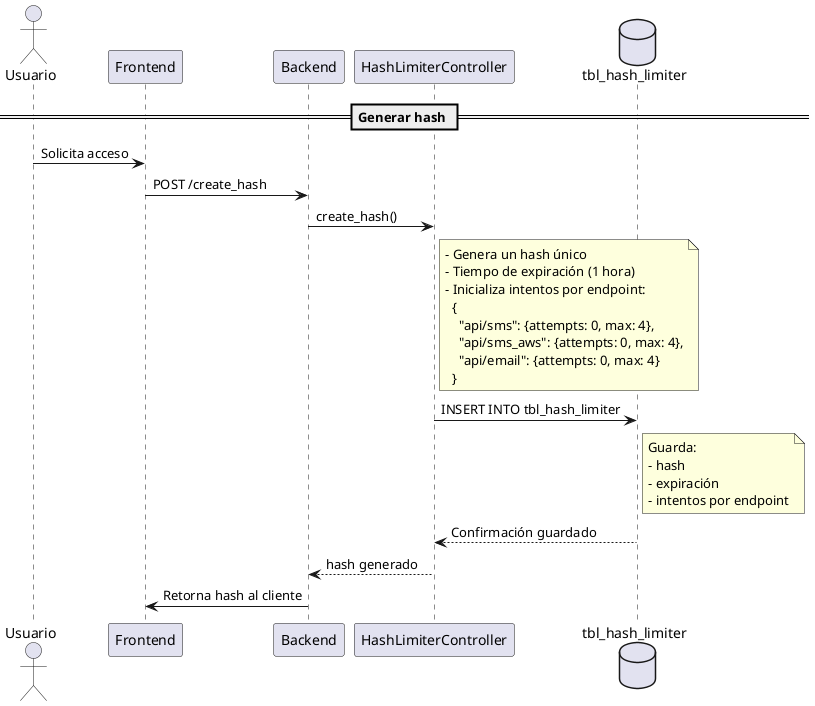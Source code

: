 @startuml
actor Usuario
participant Frontend
participant Backend
participant HashLimiterController
database DB as "tbl_hash_limiter"

== Generar hash ==
Usuario -> Frontend : Solicita acceso
Frontend -> Backend : POST /create_hash
Backend -> HashLimiterController : create_hash()

note right of HashLimiterController
  - Genera un hash único
  - Tiempo de expiración (1 hora)
  - Inicializa intentos por endpoint:
    {
      "api/sms": {attempts: 0, max: 4},
      "api/sms_aws": {attempts: 0, max: 4},
      "api/email": {attempts: 0, max: 4}
    }
end note

HashLimiterController -> DB : INSERT INTO tbl_hash_limiter
note right of DB
  Guarda:
  - hash
  - expiración
  - intentos por endpoint
end note

DB --> HashLimiterController : Confirmación guardado
HashLimiterController --> Backend : hash generado
Backend -> Frontend : Retorna hash al cliente
@enduml
